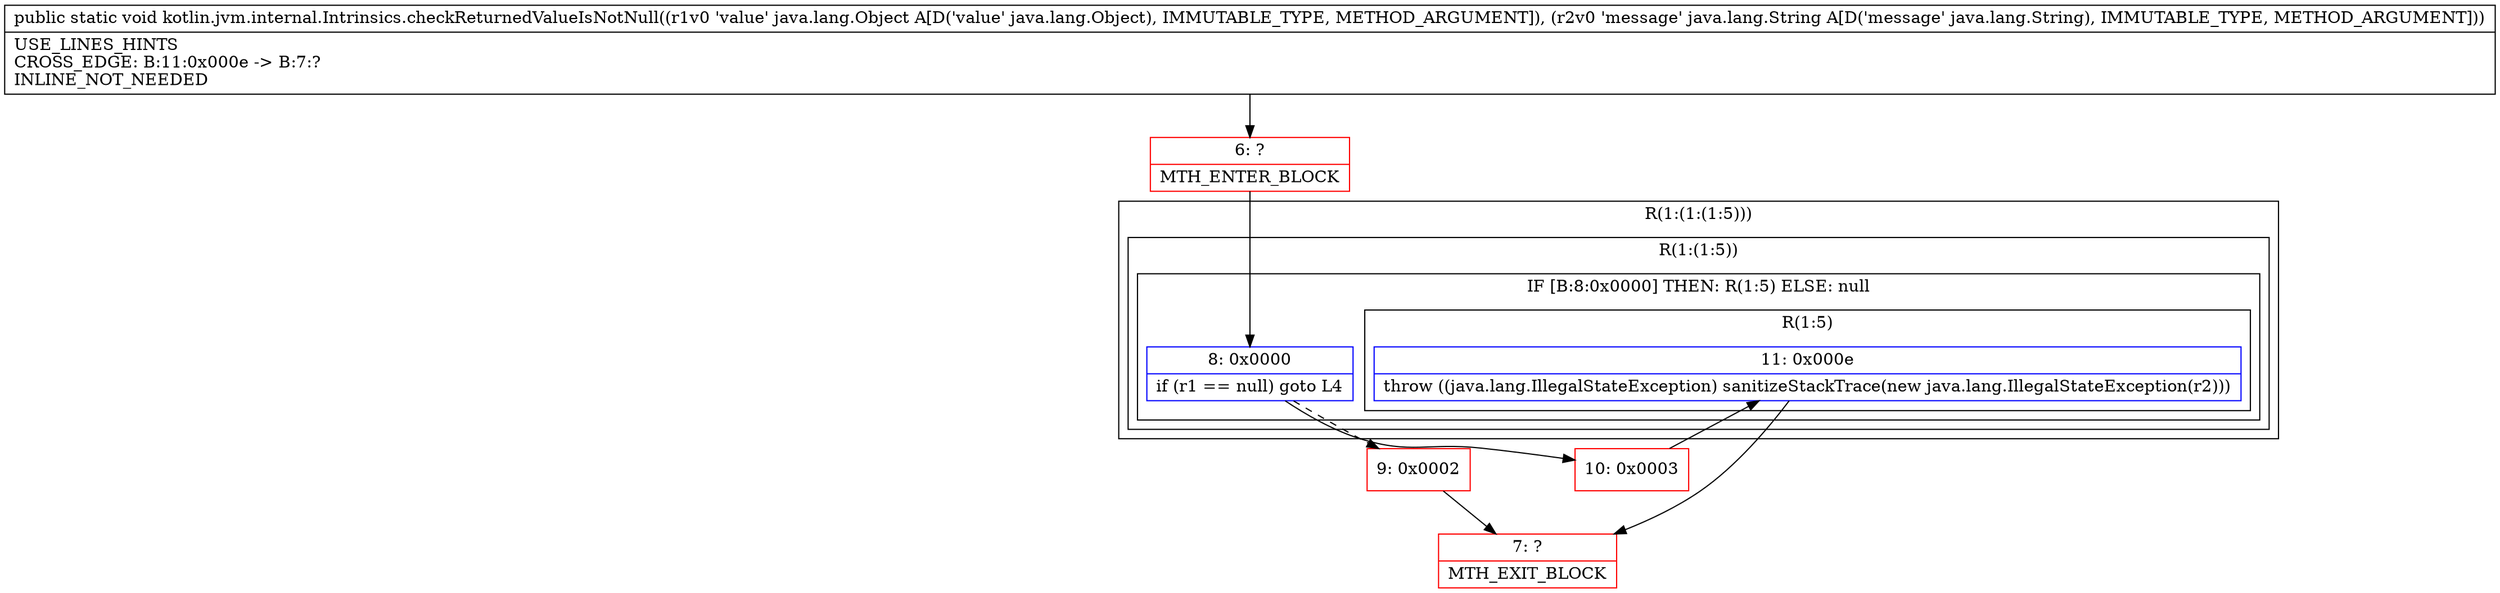 digraph "CFG forkotlin.jvm.internal.Intrinsics.checkReturnedValueIsNotNull(Ljava\/lang\/Object;Ljava\/lang\/String;)V" {
subgraph cluster_Region_1482637945 {
label = "R(1:(1:(1:5)))";
node [shape=record,color=blue];
subgraph cluster_Region_496727616 {
label = "R(1:(1:5))";
node [shape=record,color=blue];
subgraph cluster_IfRegion_242493840 {
label = "IF [B:8:0x0000] THEN: R(1:5) ELSE: null";
node [shape=record,color=blue];
Node_8 [shape=record,label="{8\:\ 0x0000|if (r1 == null) goto L4\l}"];
subgraph cluster_Region_1738092870 {
label = "R(1:5)";
node [shape=record,color=blue];
Node_11 [shape=record,label="{11\:\ 0x000e|throw ((java.lang.IllegalStateException) sanitizeStackTrace(new java.lang.IllegalStateException(r2)))\l}"];
}
}
}
}
Node_6 [shape=record,color=red,label="{6\:\ ?|MTH_ENTER_BLOCK\l}"];
Node_9 [shape=record,color=red,label="{9\:\ 0x0002}"];
Node_7 [shape=record,color=red,label="{7\:\ ?|MTH_EXIT_BLOCK\l}"];
Node_10 [shape=record,color=red,label="{10\:\ 0x0003}"];
MethodNode[shape=record,label="{public static void kotlin.jvm.internal.Intrinsics.checkReturnedValueIsNotNull((r1v0 'value' java.lang.Object A[D('value' java.lang.Object), IMMUTABLE_TYPE, METHOD_ARGUMENT]), (r2v0 'message' java.lang.String A[D('message' java.lang.String), IMMUTABLE_TYPE, METHOD_ARGUMENT]))  | USE_LINES_HINTS\lCROSS_EDGE: B:11:0x000e \-\> B:7:?\lINLINE_NOT_NEEDED\l}"];
MethodNode -> Node_6;Node_8 -> Node_9[style=dashed];
Node_8 -> Node_10;
Node_11 -> Node_7;
Node_6 -> Node_8;
Node_9 -> Node_7;
Node_10 -> Node_11;
}

